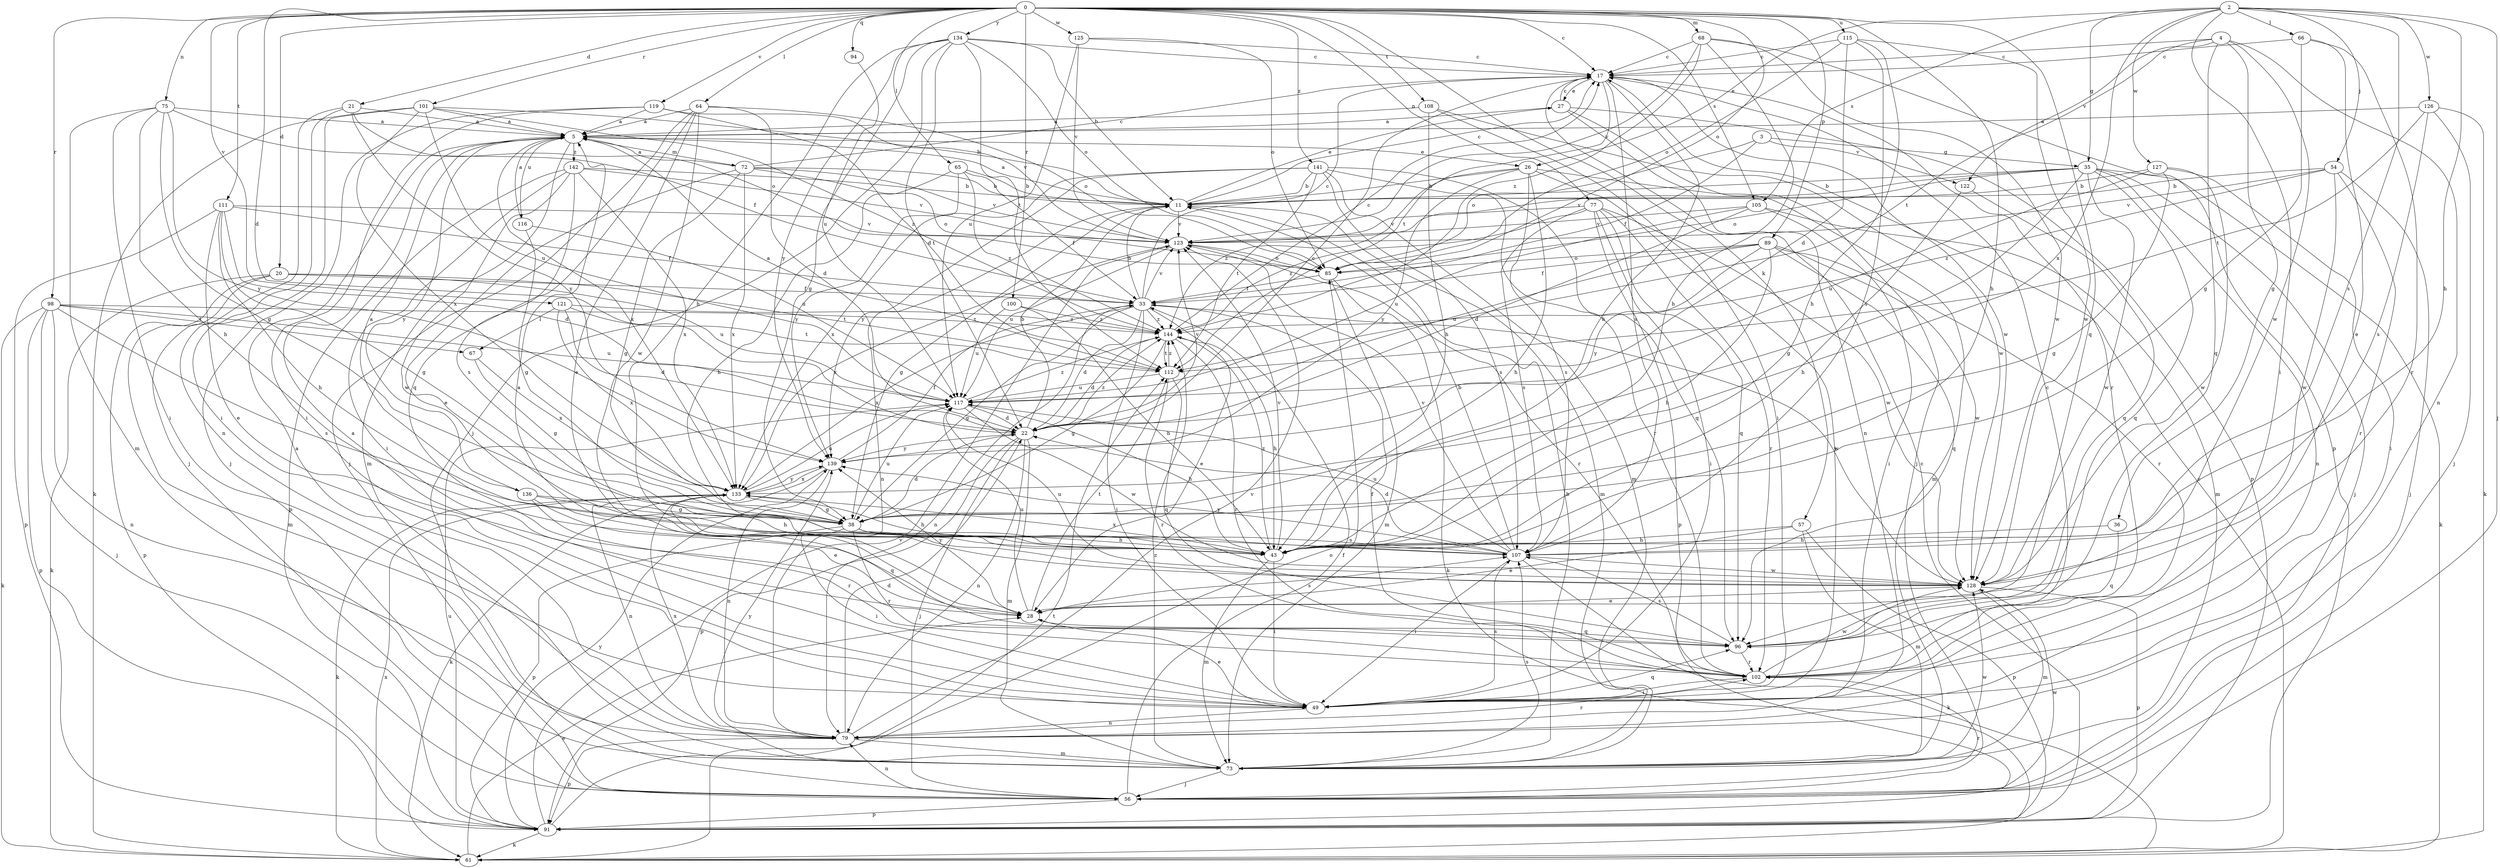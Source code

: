 strict digraph  {
0;
2;
3;
4;
5;
11;
17;
20;
21;
22;
26;
27;
28;
33;
35;
36;
38;
43;
49;
54;
56;
57;
61;
64;
65;
66;
67;
68;
72;
73;
75;
77;
79;
85;
89;
91;
94;
96;
98;
100;
101;
102;
105;
107;
108;
111;
112;
115;
116;
117;
119;
121;
122;
123;
125;
126;
127;
128;
133;
134;
136;
139;
141;
142;
144;
0 -> 17  [label=c];
0 -> 20  [label=d];
0 -> 21  [label=d];
0 -> 22  [label=d];
0 -> 43  [label=h];
0 -> 57  [label=k];
0 -> 64  [label=l];
0 -> 65  [label=l];
0 -> 68  [label=m];
0 -> 75  [label=n];
0 -> 77  [label=n];
0 -> 85  [label=o];
0 -> 89  [label=p];
0 -> 94  [label=q];
0 -> 96  [label=q];
0 -> 98  [label=r];
0 -> 100  [label=r];
0 -> 101  [label=r];
0 -> 105  [label=s];
0 -> 108  [label=t];
0 -> 111  [label=t];
0 -> 115  [label=u];
0 -> 119  [label=v];
0 -> 121  [label=v];
0 -> 125  [label=w];
0 -> 134  [label=y];
0 -> 141  [label=z];
2 -> 26  [label=e];
2 -> 35  [label=g];
2 -> 43  [label=h];
2 -> 49  [label=i];
2 -> 54  [label=j];
2 -> 56  [label=j];
2 -> 66  [label=l];
2 -> 105  [label=s];
2 -> 107  [label=s];
2 -> 126  [label=w];
2 -> 127  [label=w];
2 -> 133  [label=x];
3 -> 33  [label=f];
3 -> 35  [label=g];
3 -> 85  [label=o];
3 -> 122  [label=v];
4 -> 17  [label=c];
4 -> 36  [label=g];
4 -> 79  [label=n];
4 -> 96  [label=q];
4 -> 112  [label=t];
4 -> 122  [label=v];
4 -> 128  [label=w];
5 -> 26  [label=e];
5 -> 72  [label=m];
5 -> 73  [label=m];
5 -> 116  [label=u];
5 -> 133  [label=x];
5 -> 136  [label=y];
5 -> 142  [label=z];
11 -> 5  [label=a];
11 -> 17  [label=c];
11 -> 27  [label=e];
11 -> 38  [label=g];
11 -> 73  [label=m];
11 -> 79  [label=n];
11 -> 123  [label=v];
17 -> 27  [label=e];
17 -> 43  [label=h];
17 -> 102  [label=r];
17 -> 107  [label=s];
17 -> 112  [label=t];
17 -> 128  [label=w];
20 -> 33  [label=f];
20 -> 61  [label=k];
20 -> 73  [label=m];
20 -> 91  [label=p];
20 -> 112  [label=t];
20 -> 117  [label=u];
21 -> 5  [label=a];
21 -> 56  [label=j];
21 -> 79  [label=n];
21 -> 85  [label=o];
21 -> 139  [label=y];
22 -> 11  [label=b];
22 -> 17  [label=c];
22 -> 56  [label=j];
22 -> 73  [label=m];
22 -> 79  [label=n];
22 -> 91  [label=p];
22 -> 123  [label=v];
22 -> 139  [label=y];
22 -> 144  [label=z];
26 -> 11  [label=b];
26 -> 43  [label=h];
26 -> 49  [label=i];
26 -> 73  [label=m];
26 -> 107  [label=s];
26 -> 139  [label=y];
26 -> 144  [label=z];
27 -> 5  [label=a];
27 -> 17  [label=c];
27 -> 56  [label=j];
27 -> 79  [label=n];
27 -> 91  [label=p];
28 -> 5  [label=a];
28 -> 96  [label=q];
28 -> 107  [label=s];
28 -> 112  [label=t];
28 -> 117  [label=u];
28 -> 139  [label=y];
33 -> 11  [label=b];
33 -> 17  [label=c];
33 -> 22  [label=d];
33 -> 28  [label=e];
33 -> 38  [label=g];
33 -> 49  [label=i];
33 -> 79  [label=n];
33 -> 123  [label=v];
33 -> 128  [label=w];
33 -> 133  [label=x];
33 -> 144  [label=z];
35 -> 11  [label=b];
35 -> 38  [label=g];
35 -> 56  [label=j];
35 -> 61  [label=k];
35 -> 79  [label=n];
35 -> 85  [label=o];
35 -> 96  [label=q];
35 -> 123  [label=v];
35 -> 128  [label=w];
36 -> 43  [label=h];
36 -> 96  [label=q];
38 -> 22  [label=d];
38 -> 43  [label=h];
38 -> 49  [label=i];
38 -> 91  [label=p];
38 -> 102  [label=r];
38 -> 107  [label=s];
38 -> 117  [label=u];
43 -> 49  [label=i];
43 -> 73  [label=m];
43 -> 123  [label=v];
43 -> 133  [label=x];
43 -> 144  [label=z];
49 -> 5  [label=a];
49 -> 28  [label=e];
49 -> 79  [label=n];
49 -> 96  [label=q];
49 -> 107  [label=s];
54 -> 11  [label=b];
54 -> 56  [label=j];
54 -> 102  [label=r];
54 -> 123  [label=v];
54 -> 128  [label=w];
54 -> 144  [label=z];
56 -> 33  [label=f];
56 -> 79  [label=n];
56 -> 91  [label=p];
56 -> 102  [label=r];
56 -> 128  [label=w];
57 -> 28  [label=e];
57 -> 43  [label=h];
57 -> 73  [label=m];
57 -> 91  [label=p];
61 -> 17  [label=c];
61 -> 28  [label=e];
61 -> 112  [label=t];
61 -> 133  [label=x];
64 -> 5  [label=a];
64 -> 22  [label=d];
64 -> 28  [label=e];
64 -> 56  [label=j];
64 -> 85  [label=o];
64 -> 96  [label=q];
64 -> 128  [label=w];
65 -> 11  [label=b];
65 -> 33  [label=f];
65 -> 43  [label=h];
65 -> 139  [label=y];
65 -> 144  [label=z];
66 -> 17  [label=c];
66 -> 28  [label=e];
66 -> 38  [label=g];
66 -> 102  [label=r];
67 -> 38  [label=g];
67 -> 133  [label=x];
68 -> 17  [label=c];
68 -> 43  [label=h];
68 -> 91  [label=p];
68 -> 123  [label=v];
68 -> 128  [label=w];
68 -> 144  [label=z];
72 -> 5  [label=a];
72 -> 11  [label=b];
72 -> 17  [label=c];
72 -> 28  [label=e];
72 -> 38  [label=g];
72 -> 85  [label=o];
72 -> 123  [label=v];
72 -> 133  [label=x];
73 -> 11  [label=b];
73 -> 56  [label=j];
73 -> 107  [label=s];
73 -> 128  [label=w];
73 -> 139  [label=y];
73 -> 144  [label=z];
75 -> 5  [label=a];
75 -> 33  [label=f];
75 -> 38  [label=g];
75 -> 43  [label=h];
75 -> 49  [label=i];
75 -> 73  [label=m];
75 -> 139  [label=y];
77 -> 49  [label=i];
77 -> 91  [label=p];
77 -> 96  [label=q];
77 -> 102  [label=r];
77 -> 107  [label=s];
77 -> 123  [label=v];
77 -> 128  [label=w];
77 -> 144  [label=z];
79 -> 5  [label=a];
79 -> 22  [label=d];
79 -> 73  [label=m];
79 -> 91  [label=p];
79 -> 102  [label=r];
79 -> 123  [label=v];
79 -> 133  [label=x];
85 -> 33  [label=f];
85 -> 61  [label=k];
85 -> 73  [label=m];
89 -> 33  [label=f];
89 -> 43  [label=h];
89 -> 85  [label=o];
89 -> 96  [label=q];
89 -> 102  [label=r];
89 -> 117  [label=u];
89 -> 128  [label=w];
89 -> 139  [label=y];
91 -> 17  [label=c];
91 -> 61  [label=k];
91 -> 85  [label=o];
91 -> 117  [label=u];
91 -> 123  [label=v];
91 -> 139  [label=y];
94 -> 117  [label=u];
96 -> 102  [label=r];
96 -> 107  [label=s];
98 -> 56  [label=j];
98 -> 61  [label=k];
98 -> 67  [label=l];
98 -> 79  [label=n];
98 -> 91  [label=p];
98 -> 107  [label=s];
98 -> 117  [label=u];
98 -> 144  [label=z];
100 -> 43  [label=h];
100 -> 117  [label=u];
100 -> 144  [label=z];
101 -> 5  [label=a];
101 -> 11  [label=b];
101 -> 49  [label=i];
101 -> 61  [label=k];
101 -> 117  [label=u];
101 -> 133  [label=x];
101 -> 144  [label=z];
102 -> 17  [label=c];
102 -> 33  [label=f];
102 -> 49  [label=i];
102 -> 128  [label=w];
105 -> 22  [label=d];
105 -> 49  [label=i];
105 -> 73  [label=m];
105 -> 117  [label=u];
105 -> 123  [label=v];
107 -> 11  [label=b];
107 -> 22  [label=d];
107 -> 49  [label=i];
107 -> 61  [label=k];
107 -> 117  [label=u];
107 -> 123  [label=v];
107 -> 128  [label=w];
107 -> 139  [label=y];
108 -> 5  [label=a];
108 -> 43  [label=h];
108 -> 49  [label=i];
108 -> 128  [label=w];
111 -> 22  [label=d];
111 -> 28  [label=e];
111 -> 33  [label=f];
111 -> 38  [label=g];
111 -> 43  [label=h];
111 -> 91  [label=p];
111 -> 123  [label=v];
112 -> 5  [label=a];
112 -> 96  [label=q];
112 -> 102  [label=r];
112 -> 117  [label=u];
112 -> 144  [label=z];
115 -> 17  [label=c];
115 -> 22  [label=d];
115 -> 43  [label=h];
115 -> 85  [label=o];
115 -> 107  [label=s];
115 -> 128  [label=w];
116 -> 5  [label=a];
116 -> 38  [label=g];
116 -> 117  [label=u];
117 -> 22  [label=d];
117 -> 43  [label=h];
117 -> 128  [label=w];
117 -> 144  [label=z];
119 -> 5  [label=a];
119 -> 49  [label=i];
119 -> 56  [label=j];
119 -> 112  [label=t];
119 -> 123  [label=v];
121 -> 22  [label=d];
121 -> 67  [label=l];
121 -> 112  [label=t];
121 -> 133  [label=x];
121 -> 144  [label=z];
122 -> 43  [label=h];
122 -> 96  [label=q];
123 -> 85  [label=o];
123 -> 102  [label=r];
123 -> 117  [label=u];
123 -> 133  [label=x];
125 -> 17  [label=c];
125 -> 85  [label=o];
125 -> 117  [label=u];
125 -> 123  [label=v];
126 -> 5  [label=a];
126 -> 56  [label=j];
126 -> 61  [label=k];
126 -> 107  [label=s];
126 -> 112  [label=t];
127 -> 11  [label=b];
127 -> 38  [label=g];
127 -> 49  [label=i];
127 -> 117  [label=u];
127 -> 128  [label=w];
128 -> 28  [label=e];
128 -> 73  [label=m];
128 -> 91  [label=p];
128 -> 117  [label=u];
133 -> 38  [label=g];
133 -> 43  [label=h];
133 -> 61  [label=k];
133 -> 79  [label=n];
133 -> 96  [label=q];
133 -> 117  [label=u];
133 -> 139  [label=y];
134 -> 11  [label=b];
134 -> 17  [label=c];
134 -> 22  [label=d];
134 -> 38  [label=g];
134 -> 43  [label=h];
134 -> 56  [label=j];
134 -> 85  [label=o];
134 -> 112  [label=t];
134 -> 139  [label=y];
136 -> 5  [label=a];
136 -> 28  [label=e];
136 -> 38  [label=g];
136 -> 43  [label=h];
136 -> 102  [label=r];
139 -> 33  [label=f];
139 -> 61  [label=k];
139 -> 79  [label=n];
139 -> 133  [label=x];
141 -> 11  [label=b];
141 -> 73  [label=m];
141 -> 96  [label=q];
141 -> 102  [label=r];
141 -> 107  [label=s];
141 -> 112  [label=t];
141 -> 133  [label=x];
141 -> 139  [label=y];
142 -> 11  [label=b];
142 -> 49  [label=i];
142 -> 91  [label=p];
142 -> 107  [label=s];
142 -> 123  [label=v];
142 -> 128  [label=w];
142 -> 133  [label=x];
144 -> 17  [label=c];
144 -> 22  [label=d];
144 -> 38  [label=g];
144 -> 43  [label=h];
144 -> 102  [label=r];
144 -> 112  [label=t];
}
